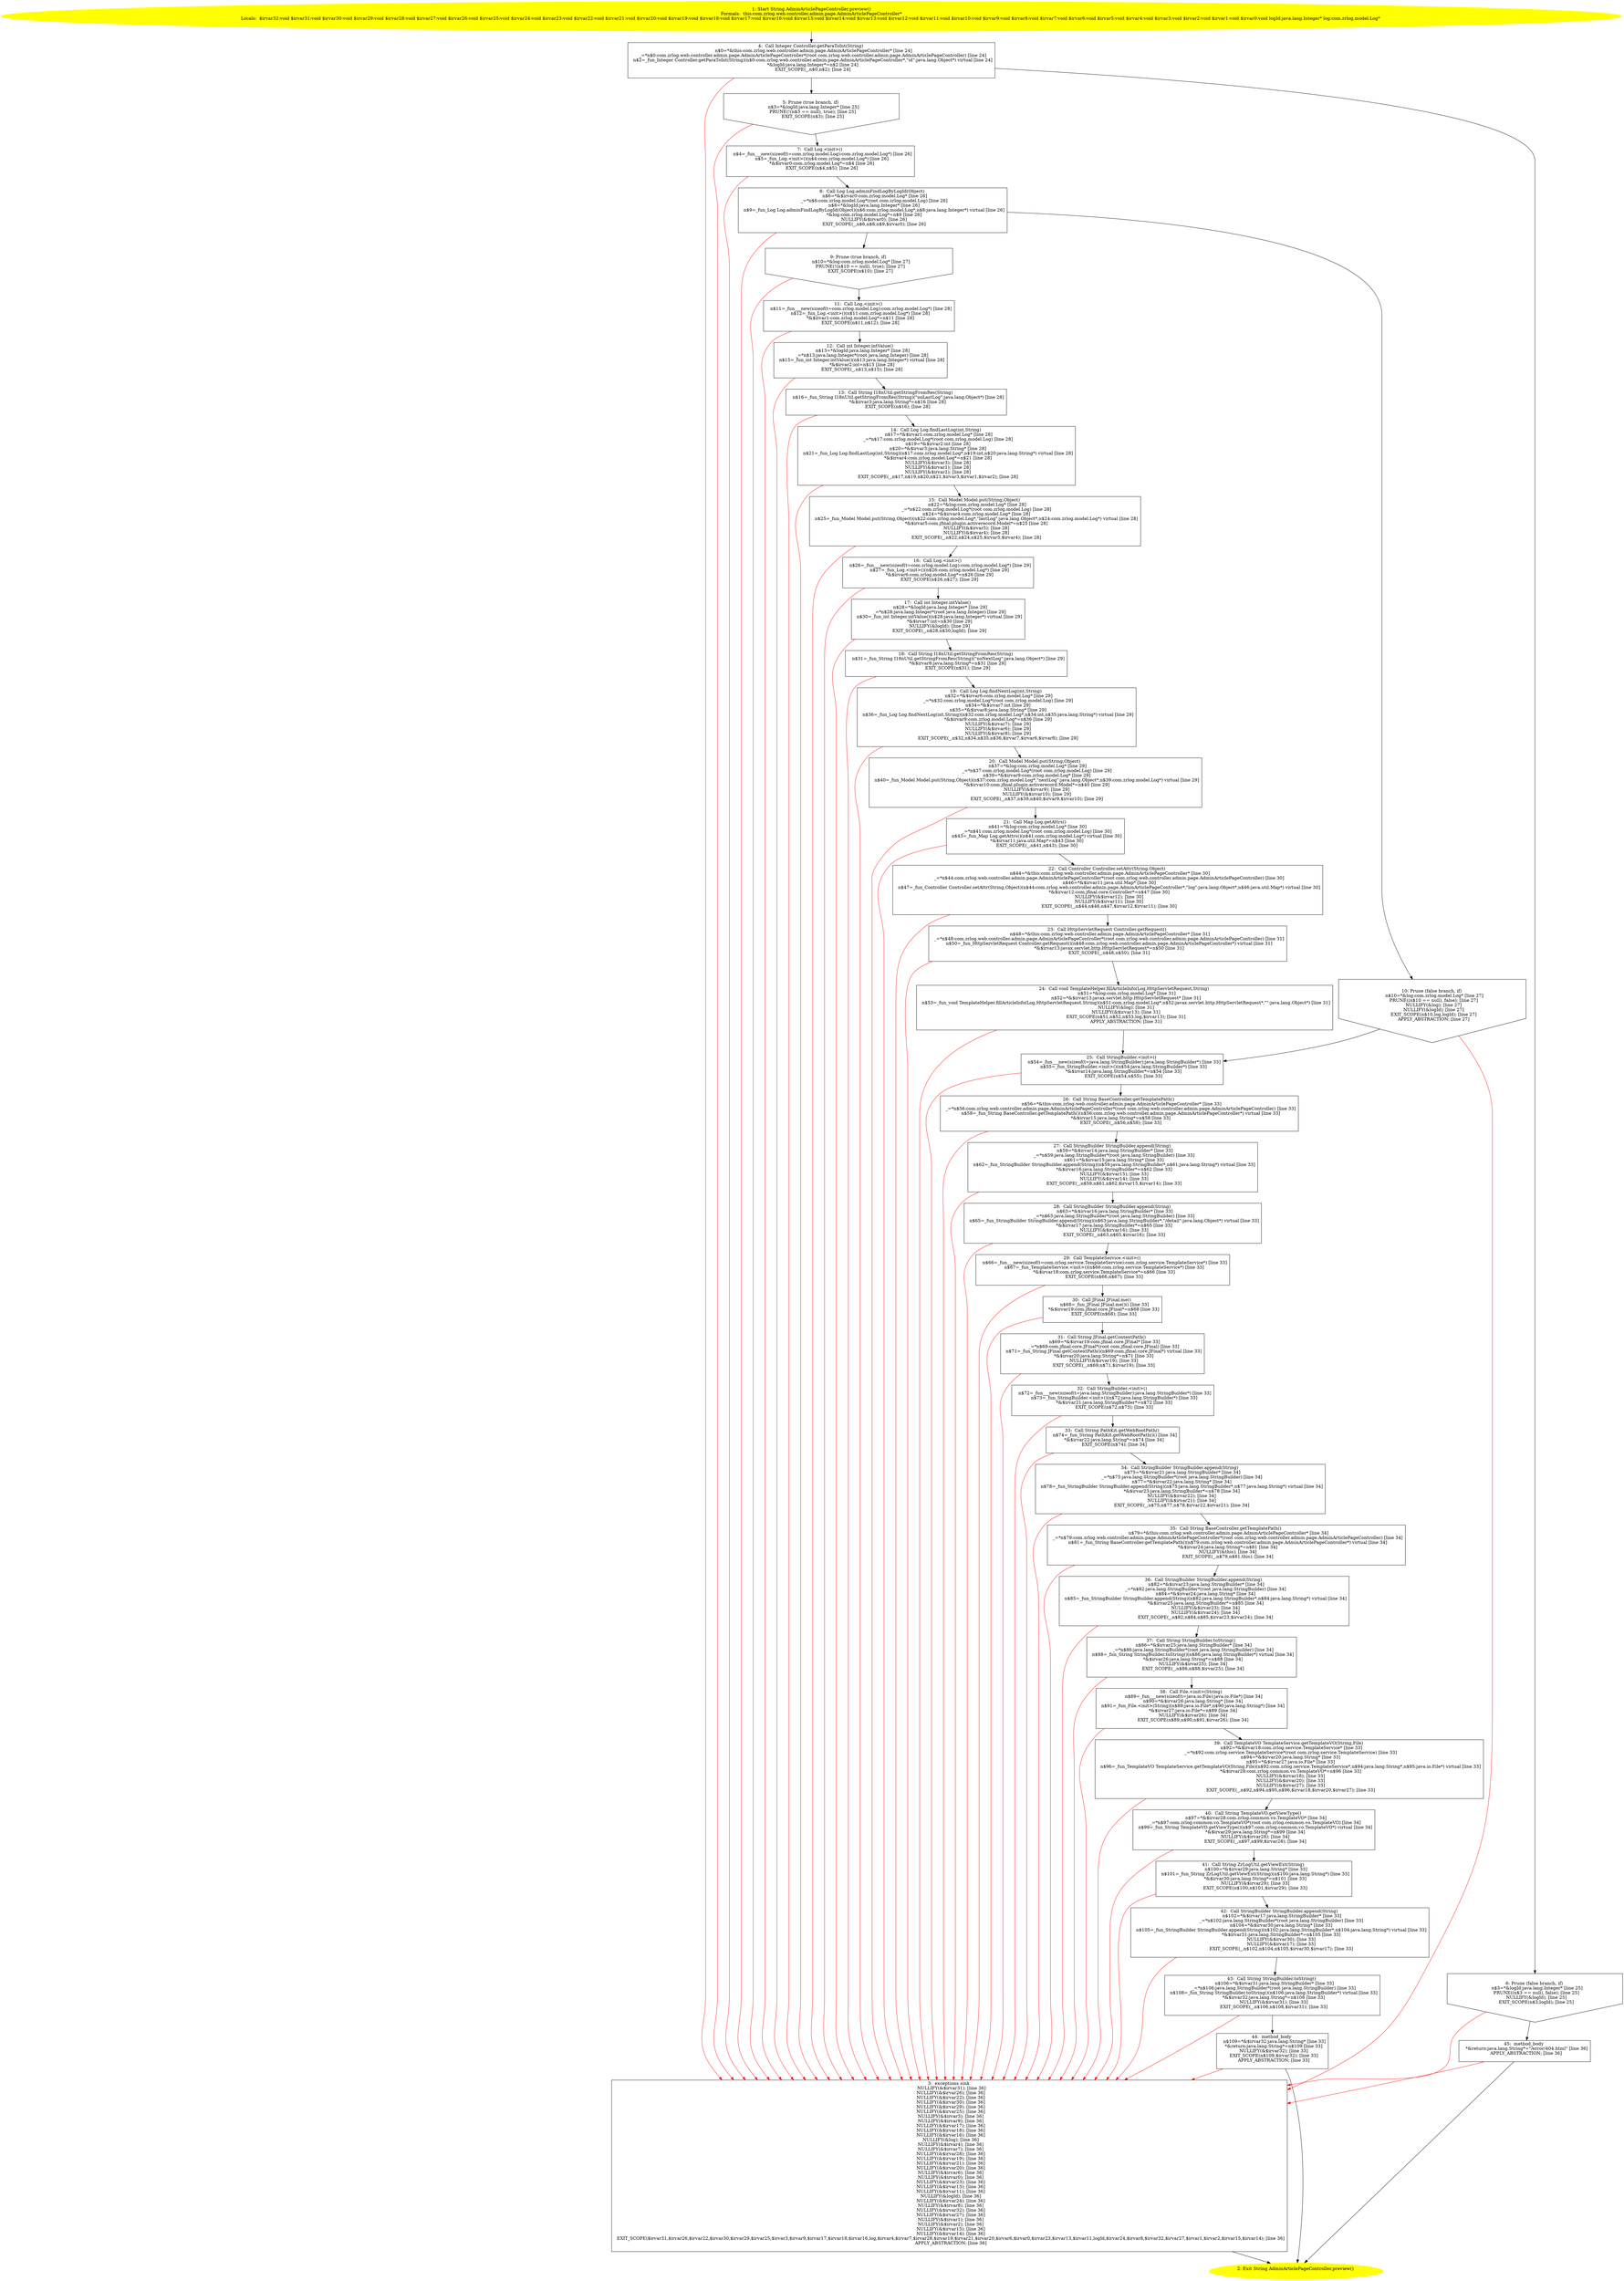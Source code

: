 /* @generated */
digraph cfg {
"com.zrlog.web.controller.admin.page.AdminArticlePageController.preview():java.lang.String.b150250179c38ac2c3963d4357193ec9_1" [label="1: Start String AdminArticlePageController.preview()\nFormals:  this:com.zrlog.web.controller.admin.page.AdminArticlePageController*\nLocals:  $irvar32:void $irvar31:void $irvar30:void $irvar29:void $irvar28:void $irvar27:void $irvar26:void $irvar25:void $irvar24:void $irvar23:void $irvar22:void $irvar21:void $irvar20:void $irvar19:void $irvar18:void $irvar17:void $irvar16:void $irvar15:void $irvar14:void $irvar13:void $irvar12:void $irvar11:void $irvar10:void $irvar9:void $irvar8:void $irvar7:void $irvar6:void $irvar5:void $irvar4:void $irvar3:void $irvar2:void $irvar1:void $irvar0:void logId:java.lang.Integer* log:com.zrlog.model.Log* \n  " color=yellow style=filled]
	

	 "com.zrlog.web.controller.admin.page.AdminArticlePageController.preview():java.lang.String.b150250179c38ac2c3963d4357193ec9_1" -> "com.zrlog.web.controller.admin.page.AdminArticlePageController.preview():java.lang.String.b150250179c38ac2c3963d4357193ec9_4" ;
"com.zrlog.web.controller.admin.page.AdminArticlePageController.preview():java.lang.String.b150250179c38ac2c3963d4357193ec9_2" [label="2: Exit String AdminArticlePageController.preview() \n  " color=yellow style=filled]
	

"com.zrlog.web.controller.admin.page.AdminArticlePageController.preview():java.lang.String.b150250179c38ac2c3963d4357193ec9_3" [label="3:  exceptions sink \n   NULLIFY(&$irvar31); [line 36]\n  NULLIFY(&$irvar26); [line 36]\n  NULLIFY(&$irvar22); [line 36]\n  NULLIFY(&$irvar30); [line 36]\n  NULLIFY(&$irvar29); [line 36]\n  NULLIFY(&$irvar25); [line 36]\n  NULLIFY(&$irvar3); [line 36]\n  NULLIFY(&$irvar9); [line 36]\n  NULLIFY(&$irvar17); [line 36]\n  NULLIFY(&$irvar18); [line 36]\n  NULLIFY(&$irvar16); [line 36]\n  NULLIFY(&log); [line 36]\n  NULLIFY(&$irvar4); [line 36]\n  NULLIFY(&$irvar7); [line 36]\n  NULLIFY(&$irvar28); [line 36]\n  NULLIFY(&$irvar19); [line 36]\n  NULLIFY(&$irvar21); [line 36]\n  NULLIFY(&$irvar20); [line 36]\n  NULLIFY(&$irvar6); [line 36]\n  NULLIFY(&$irvar0); [line 36]\n  NULLIFY(&$irvar23); [line 36]\n  NULLIFY(&$irvar13); [line 36]\n  NULLIFY(&$irvar11); [line 36]\n  NULLIFY(&logId); [line 36]\n  NULLIFY(&$irvar24); [line 36]\n  NULLIFY(&$irvar8); [line 36]\n  NULLIFY(&$irvar32); [line 36]\n  NULLIFY(&$irvar27); [line 36]\n  NULLIFY(&$irvar1); [line 36]\n  NULLIFY(&$irvar2); [line 36]\n  NULLIFY(&$irvar15); [line 36]\n  NULLIFY(&$irvar14); [line 36]\n  EXIT_SCOPE($irvar31,$irvar26,$irvar22,$irvar30,$irvar29,$irvar25,$irvar3,$irvar9,$irvar17,$irvar18,$irvar16,log,$irvar4,$irvar7,$irvar28,$irvar19,$irvar21,$irvar20,$irvar6,$irvar0,$irvar23,$irvar13,$irvar11,logId,$irvar24,$irvar8,$irvar32,$irvar27,$irvar1,$irvar2,$irvar15,$irvar14); [line 36]\n  APPLY_ABSTRACTION; [line 36]\n " shape="box"]
	

	 "com.zrlog.web.controller.admin.page.AdminArticlePageController.preview():java.lang.String.b150250179c38ac2c3963d4357193ec9_3" -> "com.zrlog.web.controller.admin.page.AdminArticlePageController.preview():java.lang.String.b150250179c38ac2c3963d4357193ec9_2" ;
"com.zrlog.web.controller.admin.page.AdminArticlePageController.preview():java.lang.String.b150250179c38ac2c3963d4357193ec9_4" [label="4:  Call Integer Controller.getParaToInt(String) \n   n$0=*&this:com.zrlog.web.controller.admin.page.AdminArticlePageController* [line 24]\n  _=*n$0:com.zrlog.web.controller.admin.page.AdminArticlePageController*(root com.zrlog.web.controller.admin.page.AdminArticlePageController) [line 24]\n  n$2=_fun_Integer Controller.getParaToInt(String)(n$0:com.zrlog.web.controller.admin.page.AdminArticlePageController*,\"id\":java.lang.Object*) virtual [line 24]\n  *&logId:java.lang.Integer*=n$2 [line 24]\n  EXIT_SCOPE(_,n$0,n$2); [line 24]\n " shape="box"]
	

	 "com.zrlog.web.controller.admin.page.AdminArticlePageController.preview():java.lang.String.b150250179c38ac2c3963d4357193ec9_4" -> "com.zrlog.web.controller.admin.page.AdminArticlePageController.preview():java.lang.String.b150250179c38ac2c3963d4357193ec9_5" ;
	 "com.zrlog.web.controller.admin.page.AdminArticlePageController.preview():java.lang.String.b150250179c38ac2c3963d4357193ec9_4" -> "com.zrlog.web.controller.admin.page.AdminArticlePageController.preview():java.lang.String.b150250179c38ac2c3963d4357193ec9_6" ;
	 "com.zrlog.web.controller.admin.page.AdminArticlePageController.preview():java.lang.String.b150250179c38ac2c3963d4357193ec9_4" -> "com.zrlog.web.controller.admin.page.AdminArticlePageController.preview():java.lang.String.b150250179c38ac2c3963d4357193ec9_3" [color="red" ];
"com.zrlog.web.controller.admin.page.AdminArticlePageController.preview():java.lang.String.b150250179c38ac2c3963d4357193ec9_5" [label="5: Prune (true branch, if) \n   n$3=*&logId:java.lang.Integer* [line 25]\n  PRUNE(!(n$3 == null), true); [line 25]\n  EXIT_SCOPE(n$3); [line 25]\n " shape="invhouse"]
	

	 "com.zrlog.web.controller.admin.page.AdminArticlePageController.preview():java.lang.String.b150250179c38ac2c3963d4357193ec9_5" -> "com.zrlog.web.controller.admin.page.AdminArticlePageController.preview():java.lang.String.b150250179c38ac2c3963d4357193ec9_7" ;
	 "com.zrlog.web.controller.admin.page.AdminArticlePageController.preview():java.lang.String.b150250179c38ac2c3963d4357193ec9_5" -> "com.zrlog.web.controller.admin.page.AdminArticlePageController.preview():java.lang.String.b150250179c38ac2c3963d4357193ec9_3" [color="red" ];
"com.zrlog.web.controller.admin.page.AdminArticlePageController.preview():java.lang.String.b150250179c38ac2c3963d4357193ec9_6" [label="6: Prune (false branch, if) \n   n$3=*&logId:java.lang.Integer* [line 25]\n  PRUNE((n$3 == null), false); [line 25]\n  NULLIFY(&logId); [line 25]\n  EXIT_SCOPE(n$3,logId); [line 25]\n " shape="invhouse"]
	

	 "com.zrlog.web.controller.admin.page.AdminArticlePageController.preview():java.lang.String.b150250179c38ac2c3963d4357193ec9_6" -> "com.zrlog.web.controller.admin.page.AdminArticlePageController.preview():java.lang.String.b150250179c38ac2c3963d4357193ec9_45" ;
	 "com.zrlog.web.controller.admin.page.AdminArticlePageController.preview():java.lang.String.b150250179c38ac2c3963d4357193ec9_6" -> "com.zrlog.web.controller.admin.page.AdminArticlePageController.preview():java.lang.String.b150250179c38ac2c3963d4357193ec9_3" [color="red" ];
"com.zrlog.web.controller.admin.page.AdminArticlePageController.preview():java.lang.String.b150250179c38ac2c3963d4357193ec9_7" [label="7:  Call Log.<init>() \n   n$4=_fun___new(sizeof(t=com.zrlog.model.Log):com.zrlog.model.Log*) [line 26]\n  n$5=_fun_Log.<init>()(n$4:com.zrlog.model.Log*) [line 26]\n  *&$irvar0:com.zrlog.model.Log*=n$4 [line 26]\n  EXIT_SCOPE(n$4,n$5); [line 26]\n " shape="box"]
	

	 "com.zrlog.web.controller.admin.page.AdminArticlePageController.preview():java.lang.String.b150250179c38ac2c3963d4357193ec9_7" -> "com.zrlog.web.controller.admin.page.AdminArticlePageController.preview():java.lang.String.b150250179c38ac2c3963d4357193ec9_8" ;
	 "com.zrlog.web.controller.admin.page.AdminArticlePageController.preview():java.lang.String.b150250179c38ac2c3963d4357193ec9_7" -> "com.zrlog.web.controller.admin.page.AdminArticlePageController.preview():java.lang.String.b150250179c38ac2c3963d4357193ec9_3" [color="red" ];
"com.zrlog.web.controller.admin.page.AdminArticlePageController.preview():java.lang.String.b150250179c38ac2c3963d4357193ec9_8" [label="8:  Call Log Log.adminFindLogByLogId(Object) \n   n$6=*&$irvar0:com.zrlog.model.Log* [line 26]\n  _=*n$6:com.zrlog.model.Log*(root com.zrlog.model.Log) [line 26]\n  n$8=*&logId:java.lang.Integer* [line 26]\n  n$9=_fun_Log Log.adminFindLogByLogId(Object)(n$6:com.zrlog.model.Log*,n$8:java.lang.Integer*) virtual [line 26]\n  *&log:com.zrlog.model.Log*=n$9 [line 26]\n  NULLIFY(&$irvar0); [line 26]\n  EXIT_SCOPE(_,n$6,n$8,n$9,$irvar0); [line 26]\n " shape="box"]
	

	 "com.zrlog.web.controller.admin.page.AdminArticlePageController.preview():java.lang.String.b150250179c38ac2c3963d4357193ec9_8" -> "com.zrlog.web.controller.admin.page.AdminArticlePageController.preview():java.lang.String.b150250179c38ac2c3963d4357193ec9_9" ;
	 "com.zrlog.web.controller.admin.page.AdminArticlePageController.preview():java.lang.String.b150250179c38ac2c3963d4357193ec9_8" -> "com.zrlog.web.controller.admin.page.AdminArticlePageController.preview():java.lang.String.b150250179c38ac2c3963d4357193ec9_10" ;
	 "com.zrlog.web.controller.admin.page.AdminArticlePageController.preview():java.lang.String.b150250179c38ac2c3963d4357193ec9_8" -> "com.zrlog.web.controller.admin.page.AdminArticlePageController.preview():java.lang.String.b150250179c38ac2c3963d4357193ec9_3" [color="red" ];
"com.zrlog.web.controller.admin.page.AdminArticlePageController.preview():java.lang.String.b150250179c38ac2c3963d4357193ec9_9" [label="9: Prune (true branch, if) \n   n$10=*&log:com.zrlog.model.Log* [line 27]\n  PRUNE(!(n$10 == null), true); [line 27]\n  EXIT_SCOPE(n$10); [line 27]\n " shape="invhouse"]
	

	 "com.zrlog.web.controller.admin.page.AdminArticlePageController.preview():java.lang.String.b150250179c38ac2c3963d4357193ec9_9" -> "com.zrlog.web.controller.admin.page.AdminArticlePageController.preview():java.lang.String.b150250179c38ac2c3963d4357193ec9_11" ;
	 "com.zrlog.web.controller.admin.page.AdminArticlePageController.preview():java.lang.String.b150250179c38ac2c3963d4357193ec9_9" -> "com.zrlog.web.controller.admin.page.AdminArticlePageController.preview():java.lang.String.b150250179c38ac2c3963d4357193ec9_3" [color="red" ];
"com.zrlog.web.controller.admin.page.AdminArticlePageController.preview():java.lang.String.b150250179c38ac2c3963d4357193ec9_10" [label="10: Prune (false branch, if) \n   n$10=*&log:com.zrlog.model.Log* [line 27]\n  PRUNE((n$10 == null), false); [line 27]\n  NULLIFY(&log); [line 27]\n  NULLIFY(&logId); [line 27]\n  EXIT_SCOPE(n$10,log,logId); [line 27]\n  APPLY_ABSTRACTION; [line 27]\n " shape="invhouse"]
	

	 "com.zrlog.web.controller.admin.page.AdminArticlePageController.preview():java.lang.String.b150250179c38ac2c3963d4357193ec9_10" -> "com.zrlog.web.controller.admin.page.AdminArticlePageController.preview():java.lang.String.b150250179c38ac2c3963d4357193ec9_25" ;
	 "com.zrlog.web.controller.admin.page.AdminArticlePageController.preview():java.lang.String.b150250179c38ac2c3963d4357193ec9_10" -> "com.zrlog.web.controller.admin.page.AdminArticlePageController.preview():java.lang.String.b150250179c38ac2c3963d4357193ec9_3" [color="red" ];
"com.zrlog.web.controller.admin.page.AdminArticlePageController.preview():java.lang.String.b150250179c38ac2c3963d4357193ec9_11" [label="11:  Call Log.<init>() \n   n$11=_fun___new(sizeof(t=com.zrlog.model.Log):com.zrlog.model.Log*) [line 28]\n  n$12=_fun_Log.<init>()(n$11:com.zrlog.model.Log*) [line 28]\n  *&$irvar1:com.zrlog.model.Log*=n$11 [line 28]\n  EXIT_SCOPE(n$11,n$12); [line 28]\n " shape="box"]
	

	 "com.zrlog.web.controller.admin.page.AdminArticlePageController.preview():java.lang.String.b150250179c38ac2c3963d4357193ec9_11" -> "com.zrlog.web.controller.admin.page.AdminArticlePageController.preview():java.lang.String.b150250179c38ac2c3963d4357193ec9_12" ;
	 "com.zrlog.web.controller.admin.page.AdminArticlePageController.preview():java.lang.String.b150250179c38ac2c3963d4357193ec9_11" -> "com.zrlog.web.controller.admin.page.AdminArticlePageController.preview():java.lang.String.b150250179c38ac2c3963d4357193ec9_3" [color="red" ];
"com.zrlog.web.controller.admin.page.AdminArticlePageController.preview():java.lang.String.b150250179c38ac2c3963d4357193ec9_12" [label="12:  Call int Integer.intValue() \n   n$13=*&logId:java.lang.Integer* [line 28]\n  _=*n$13:java.lang.Integer*(root java.lang.Integer) [line 28]\n  n$15=_fun_int Integer.intValue()(n$13:java.lang.Integer*) virtual [line 28]\n  *&$irvar2:int=n$15 [line 28]\n  EXIT_SCOPE(_,n$13,n$15); [line 28]\n " shape="box"]
	

	 "com.zrlog.web.controller.admin.page.AdminArticlePageController.preview():java.lang.String.b150250179c38ac2c3963d4357193ec9_12" -> "com.zrlog.web.controller.admin.page.AdminArticlePageController.preview():java.lang.String.b150250179c38ac2c3963d4357193ec9_13" ;
	 "com.zrlog.web.controller.admin.page.AdminArticlePageController.preview():java.lang.String.b150250179c38ac2c3963d4357193ec9_12" -> "com.zrlog.web.controller.admin.page.AdminArticlePageController.preview():java.lang.String.b150250179c38ac2c3963d4357193ec9_3" [color="red" ];
"com.zrlog.web.controller.admin.page.AdminArticlePageController.preview():java.lang.String.b150250179c38ac2c3963d4357193ec9_13" [label="13:  Call String I18nUtil.getStringFromRes(String) \n   n$16=_fun_String I18nUtil.getStringFromRes(String)(\"noLastLog\":java.lang.Object*) [line 28]\n  *&$irvar3:java.lang.String*=n$16 [line 28]\n  EXIT_SCOPE(n$16); [line 28]\n " shape="box"]
	

	 "com.zrlog.web.controller.admin.page.AdminArticlePageController.preview():java.lang.String.b150250179c38ac2c3963d4357193ec9_13" -> "com.zrlog.web.controller.admin.page.AdminArticlePageController.preview():java.lang.String.b150250179c38ac2c3963d4357193ec9_14" ;
	 "com.zrlog.web.controller.admin.page.AdminArticlePageController.preview():java.lang.String.b150250179c38ac2c3963d4357193ec9_13" -> "com.zrlog.web.controller.admin.page.AdminArticlePageController.preview():java.lang.String.b150250179c38ac2c3963d4357193ec9_3" [color="red" ];
"com.zrlog.web.controller.admin.page.AdminArticlePageController.preview():java.lang.String.b150250179c38ac2c3963d4357193ec9_14" [label="14:  Call Log Log.findLastLog(int,String) \n   n$17=*&$irvar1:com.zrlog.model.Log* [line 28]\n  _=*n$17:com.zrlog.model.Log*(root com.zrlog.model.Log) [line 28]\n  n$19=*&$irvar2:int [line 28]\n  n$20=*&$irvar3:java.lang.String* [line 28]\n  n$21=_fun_Log Log.findLastLog(int,String)(n$17:com.zrlog.model.Log*,n$19:int,n$20:java.lang.String*) virtual [line 28]\n  *&$irvar4:com.zrlog.model.Log*=n$21 [line 28]\n  NULLIFY(&$irvar3); [line 28]\n  NULLIFY(&$irvar1); [line 28]\n  NULLIFY(&$irvar2); [line 28]\n  EXIT_SCOPE(_,n$17,n$19,n$20,n$21,$irvar3,$irvar1,$irvar2); [line 28]\n " shape="box"]
	

	 "com.zrlog.web.controller.admin.page.AdminArticlePageController.preview():java.lang.String.b150250179c38ac2c3963d4357193ec9_14" -> "com.zrlog.web.controller.admin.page.AdminArticlePageController.preview():java.lang.String.b150250179c38ac2c3963d4357193ec9_15" ;
	 "com.zrlog.web.controller.admin.page.AdminArticlePageController.preview():java.lang.String.b150250179c38ac2c3963d4357193ec9_14" -> "com.zrlog.web.controller.admin.page.AdminArticlePageController.preview():java.lang.String.b150250179c38ac2c3963d4357193ec9_3" [color="red" ];
"com.zrlog.web.controller.admin.page.AdminArticlePageController.preview():java.lang.String.b150250179c38ac2c3963d4357193ec9_15" [label="15:  Call Model Model.put(String,Object) \n   n$22=*&log:com.zrlog.model.Log* [line 28]\n  _=*n$22:com.zrlog.model.Log*(root com.zrlog.model.Log) [line 28]\n  n$24=*&$irvar4:com.zrlog.model.Log* [line 28]\n  n$25=_fun_Model Model.put(String,Object)(n$22:com.zrlog.model.Log*,\"lastLog\":java.lang.Object*,n$24:com.zrlog.model.Log*) virtual [line 28]\n  *&$irvar5:com.jfinal.plugin.activerecord.Model*=n$25 [line 28]\n  NULLIFY(&$irvar5); [line 28]\n  NULLIFY(&$irvar4); [line 28]\n  EXIT_SCOPE(_,n$22,n$24,n$25,$irvar5,$irvar4); [line 28]\n " shape="box"]
	

	 "com.zrlog.web.controller.admin.page.AdminArticlePageController.preview():java.lang.String.b150250179c38ac2c3963d4357193ec9_15" -> "com.zrlog.web.controller.admin.page.AdminArticlePageController.preview():java.lang.String.b150250179c38ac2c3963d4357193ec9_16" ;
	 "com.zrlog.web.controller.admin.page.AdminArticlePageController.preview():java.lang.String.b150250179c38ac2c3963d4357193ec9_15" -> "com.zrlog.web.controller.admin.page.AdminArticlePageController.preview():java.lang.String.b150250179c38ac2c3963d4357193ec9_3" [color="red" ];
"com.zrlog.web.controller.admin.page.AdminArticlePageController.preview():java.lang.String.b150250179c38ac2c3963d4357193ec9_16" [label="16:  Call Log.<init>() \n   n$26=_fun___new(sizeof(t=com.zrlog.model.Log):com.zrlog.model.Log*) [line 29]\n  n$27=_fun_Log.<init>()(n$26:com.zrlog.model.Log*) [line 29]\n  *&$irvar6:com.zrlog.model.Log*=n$26 [line 29]\n  EXIT_SCOPE(n$26,n$27); [line 29]\n " shape="box"]
	

	 "com.zrlog.web.controller.admin.page.AdminArticlePageController.preview():java.lang.String.b150250179c38ac2c3963d4357193ec9_16" -> "com.zrlog.web.controller.admin.page.AdminArticlePageController.preview():java.lang.String.b150250179c38ac2c3963d4357193ec9_17" ;
	 "com.zrlog.web.controller.admin.page.AdminArticlePageController.preview():java.lang.String.b150250179c38ac2c3963d4357193ec9_16" -> "com.zrlog.web.controller.admin.page.AdminArticlePageController.preview():java.lang.String.b150250179c38ac2c3963d4357193ec9_3" [color="red" ];
"com.zrlog.web.controller.admin.page.AdminArticlePageController.preview():java.lang.String.b150250179c38ac2c3963d4357193ec9_17" [label="17:  Call int Integer.intValue() \n   n$28=*&logId:java.lang.Integer* [line 29]\n  _=*n$28:java.lang.Integer*(root java.lang.Integer) [line 29]\n  n$30=_fun_int Integer.intValue()(n$28:java.lang.Integer*) virtual [line 29]\n  *&$irvar7:int=n$30 [line 29]\n  NULLIFY(&logId); [line 29]\n  EXIT_SCOPE(_,n$28,n$30,logId); [line 29]\n " shape="box"]
	

	 "com.zrlog.web.controller.admin.page.AdminArticlePageController.preview():java.lang.String.b150250179c38ac2c3963d4357193ec9_17" -> "com.zrlog.web.controller.admin.page.AdminArticlePageController.preview():java.lang.String.b150250179c38ac2c3963d4357193ec9_18" ;
	 "com.zrlog.web.controller.admin.page.AdminArticlePageController.preview():java.lang.String.b150250179c38ac2c3963d4357193ec9_17" -> "com.zrlog.web.controller.admin.page.AdminArticlePageController.preview():java.lang.String.b150250179c38ac2c3963d4357193ec9_3" [color="red" ];
"com.zrlog.web.controller.admin.page.AdminArticlePageController.preview():java.lang.String.b150250179c38ac2c3963d4357193ec9_18" [label="18:  Call String I18nUtil.getStringFromRes(String) \n   n$31=_fun_String I18nUtil.getStringFromRes(String)(\"noNextLog\":java.lang.Object*) [line 29]\n  *&$irvar8:java.lang.String*=n$31 [line 29]\n  EXIT_SCOPE(n$31); [line 29]\n " shape="box"]
	

	 "com.zrlog.web.controller.admin.page.AdminArticlePageController.preview():java.lang.String.b150250179c38ac2c3963d4357193ec9_18" -> "com.zrlog.web.controller.admin.page.AdminArticlePageController.preview():java.lang.String.b150250179c38ac2c3963d4357193ec9_19" ;
	 "com.zrlog.web.controller.admin.page.AdminArticlePageController.preview():java.lang.String.b150250179c38ac2c3963d4357193ec9_18" -> "com.zrlog.web.controller.admin.page.AdminArticlePageController.preview():java.lang.String.b150250179c38ac2c3963d4357193ec9_3" [color="red" ];
"com.zrlog.web.controller.admin.page.AdminArticlePageController.preview():java.lang.String.b150250179c38ac2c3963d4357193ec9_19" [label="19:  Call Log Log.findNextLog(int,String) \n   n$32=*&$irvar6:com.zrlog.model.Log* [line 29]\n  _=*n$32:com.zrlog.model.Log*(root com.zrlog.model.Log) [line 29]\n  n$34=*&$irvar7:int [line 29]\n  n$35=*&$irvar8:java.lang.String* [line 29]\n  n$36=_fun_Log Log.findNextLog(int,String)(n$32:com.zrlog.model.Log*,n$34:int,n$35:java.lang.String*) virtual [line 29]\n  *&$irvar9:com.zrlog.model.Log*=n$36 [line 29]\n  NULLIFY(&$irvar7); [line 29]\n  NULLIFY(&$irvar6); [line 29]\n  NULLIFY(&$irvar8); [line 29]\n  EXIT_SCOPE(_,n$32,n$34,n$35,n$36,$irvar7,$irvar6,$irvar8); [line 29]\n " shape="box"]
	

	 "com.zrlog.web.controller.admin.page.AdminArticlePageController.preview():java.lang.String.b150250179c38ac2c3963d4357193ec9_19" -> "com.zrlog.web.controller.admin.page.AdminArticlePageController.preview():java.lang.String.b150250179c38ac2c3963d4357193ec9_20" ;
	 "com.zrlog.web.controller.admin.page.AdminArticlePageController.preview():java.lang.String.b150250179c38ac2c3963d4357193ec9_19" -> "com.zrlog.web.controller.admin.page.AdminArticlePageController.preview():java.lang.String.b150250179c38ac2c3963d4357193ec9_3" [color="red" ];
"com.zrlog.web.controller.admin.page.AdminArticlePageController.preview():java.lang.String.b150250179c38ac2c3963d4357193ec9_20" [label="20:  Call Model Model.put(String,Object) \n   n$37=*&log:com.zrlog.model.Log* [line 29]\n  _=*n$37:com.zrlog.model.Log*(root com.zrlog.model.Log) [line 29]\n  n$39=*&$irvar9:com.zrlog.model.Log* [line 29]\n  n$40=_fun_Model Model.put(String,Object)(n$37:com.zrlog.model.Log*,\"nextLog\":java.lang.Object*,n$39:com.zrlog.model.Log*) virtual [line 29]\n  *&$irvar10:com.jfinal.plugin.activerecord.Model*=n$40 [line 29]\n  NULLIFY(&$irvar9); [line 29]\n  NULLIFY(&$irvar10); [line 29]\n  EXIT_SCOPE(_,n$37,n$39,n$40,$irvar9,$irvar10); [line 29]\n " shape="box"]
	

	 "com.zrlog.web.controller.admin.page.AdminArticlePageController.preview():java.lang.String.b150250179c38ac2c3963d4357193ec9_20" -> "com.zrlog.web.controller.admin.page.AdminArticlePageController.preview():java.lang.String.b150250179c38ac2c3963d4357193ec9_21" ;
	 "com.zrlog.web.controller.admin.page.AdminArticlePageController.preview():java.lang.String.b150250179c38ac2c3963d4357193ec9_20" -> "com.zrlog.web.controller.admin.page.AdminArticlePageController.preview():java.lang.String.b150250179c38ac2c3963d4357193ec9_3" [color="red" ];
"com.zrlog.web.controller.admin.page.AdminArticlePageController.preview():java.lang.String.b150250179c38ac2c3963d4357193ec9_21" [label="21:  Call Map Log.getAttrs() \n   n$41=*&log:com.zrlog.model.Log* [line 30]\n  _=*n$41:com.zrlog.model.Log*(root com.zrlog.model.Log) [line 30]\n  n$43=_fun_Map Log.getAttrs()(n$41:com.zrlog.model.Log*) virtual [line 30]\n  *&$irvar11:java.util.Map*=n$43 [line 30]\n  EXIT_SCOPE(_,n$41,n$43); [line 30]\n " shape="box"]
	

	 "com.zrlog.web.controller.admin.page.AdminArticlePageController.preview():java.lang.String.b150250179c38ac2c3963d4357193ec9_21" -> "com.zrlog.web.controller.admin.page.AdminArticlePageController.preview():java.lang.String.b150250179c38ac2c3963d4357193ec9_22" ;
	 "com.zrlog.web.controller.admin.page.AdminArticlePageController.preview():java.lang.String.b150250179c38ac2c3963d4357193ec9_21" -> "com.zrlog.web.controller.admin.page.AdminArticlePageController.preview():java.lang.String.b150250179c38ac2c3963d4357193ec9_3" [color="red" ];
"com.zrlog.web.controller.admin.page.AdminArticlePageController.preview():java.lang.String.b150250179c38ac2c3963d4357193ec9_22" [label="22:  Call Controller Controller.setAttr(String,Object) \n   n$44=*&this:com.zrlog.web.controller.admin.page.AdminArticlePageController* [line 30]\n  _=*n$44:com.zrlog.web.controller.admin.page.AdminArticlePageController*(root com.zrlog.web.controller.admin.page.AdminArticlePageController) [line 30]\n  n$46=*&$irvar11:java.util.Map* [line 30]\n  n$47=_fun_Controller Controller.setAttr(String,Object)(n$44:com.zrlog.web.controller.admin.page.AdminArticlePageController*,\"log\":java.lang.Object*,n$46:java.util.Map*) virtual [line 30]\n  *&$irvar12:com.jfinal.core.Controller*=n$47 [line 30]\n  NULLIFY(&$irvar12); [line 30]\n  NULLIFY(&$irvar11); [line 30]\n  EXIT_SCOPE(_,n$44,n$46,n$47,$irvar12,$irvar11); [line 30]\n " shape="box"]
	

	 "com.zrlog.web.controller.admin.page.AdminArticlePageController.preview():java.lang.String.b150250179c38ac2c3963d4357193ec9_22" -> "com.zrlog.web.controller.admin.page.AdminArticlePageController.preview():java.lang.String.b150250179c38ac2c3963d4357193ec9_23" ;
	 "com.zrlog.web.controller.admin.page.AdminArticlePageController.preview():java.lang.String.b150250179c38ac2c3963d4357193ec9_22" -> "com.zrlog.web.controller.admin.page.AdminArticlePageController.preview():java.lang.String.b150250179c38ac2c3963d4357193ec9_3" [color="red" ];
"com.zrlog.web.controller.admin.page.AdminArticlePageController.preview():java.lang.String.b150250179c38ac2c3963d4357193ec9_23" [label="23:  Call HttpServletRequest Controller.getRequest() \n   n$48=*&this:com.zrlog.web.controller.admin.page.AdminArticlePageController* [line 31]\n  _=*n$48:com.zrlog.web.controller.admin.page.AdminArticlePageController*(root com.zrlog.web.controller.admin.page.AdminArticlePageController) [line 31]\n  n$50=_fun_HttpServletRequest Controller.getRequest()(n$48:com.zrlog.web.controller.admin.page.AdminArticlePageController*) virtual [line 31]\n  *&$irvar13:javax.servlet.http.HttpServletRequest*=n$50 [line 31]\n  EXIT_SCOPE(_,n$48,n$50); [line 31]\n " shape="box"]
	

	 "com.zrlog.web.controller.admin.page.AdminArticlePageController.preview():java.lang.String.b150250179c38ac2c3963d4357193ec9_23" -> "com.zrlog.web.controller.admin.page.AdminArticlePageController.preview():java.lang.String.b150250179c38ac2c3963d4357193ec9_24" ;
	 "com.zrlog.web.controller.admin.page.AdminArticlePageController.preview():java.lang.String.b150250179c38ac2c3963d4357193ec9_23" -> "com.zrlog.web.controller.admin.page.AdminArticlePageController.preview():java.lang.String.b150250179c38ac2c3963d4357193ec9_3" [color="red" ];
"com.zrlog.web.controller.admin.page.AdminArticlePageController.preview():java.lang.String.b150250179c38ac2c3963d4357193ec9_24" [label="24:  Call void TemplateHelper.fillArticleInfo(Log,HttpServletRequest,String) \n   n$51=*&log:com.zrlog.model.Log* [line 31]\n  n$52=*&$irvar13:javax.servlet.http.HttpServletRequest* [line 31]\n  n$53=_fun_void TemplateHelper.fillArticleInfo(Log,HttpServletRequest,String)(n$51:com.zrlog.model.Log*,n$52:javax.servlet.http.HttpServletRequest*,\"\":java.lang.Object*) [line 31]\n  NULLIFY(&log); [line 31]\n  NULLIFY(&$irvar13); [line 31]\n  EXIT_SCOPE(n$51,n$52,n$53,log,$irvar13); [line 31]\n  APPLY_ABSTRACTION; [line 31]\n " shape="box"]
	

	 "com.zrlog.web.controller.admin.page.AdminArticlePageController.preview():java.lang.String.b150250179c38ac2c3963d4357193ec9_24" -> "com.zrlog.web.controller.admin.page.AdminArticlePageController.preview():java.lang.String.b150250179c38ac2c3963d4357193ec9_25" ;
	 "com.zrlog.web.controller.admin.page.AdminArticlePageController.preview():java.lang.String.b150250179c38ac2c3963d4357193ec9_24" -> "com.zrlog.web.controller.admin.page.AdminArticlePageController.preview():java.lang.String.b150250179c38ac2c3963d4357193ec9_3" [color="red" ];
"com.zrlog.web.controller.admin.page.AdminArticlePageController.preview():java.lang.String.b150250179c38ac2c3963d4357193ec9_25" [label="25:  Call StringBuilder.<init>() \n   n$54=_fun___new(sizeof(t=java.lang.StringBuilder):java.lang.StringBuilder*) [line 33]\n  n$55=_fun_StringBuilder.<init>()(n$54:java.lang.StringBuilder*) [line 33]\n  *&$irvar14:java.lang.StringBuilder*=n$54 [line 33]\n  EXIT_SCOPE(n$54,n$55); [line 33]\n " shape="box"]
	

	 "com.zrlog.web.controller.admin.page.AdminArticlePageController.preview():java.lang.String.b150250179c38ac2c3963d4357193ec9_25" -> "com.zrlog.web.controller.admin.page.AdminArticlePageController.preview():java.lang.String.b150250179c38ac2c3963d4357193ec9_26" ;
	 "com.zrlog.web.controller.admin.page.AdminArticlePageController.preview():java.lang.String.b150250179c38ac2c3963d4357193ec9_25" -> "com.zrlog.web.controller.admin.page.AdminArticlePageController.preview():java.lang.String.b150250179c38ac2c3963d4357193ec9_3" [color="red" ];
"com.zrlog.web.controller.admin.page.AdminArticlePageController.preview():java.lang.String.b150250179c38ac2c3963d4357193ec9_26" [label="26:  Call String BaseController.getTemplatePath() \n   n$56=*&this:com.zrlog.web.controller.admin.page.AdminArticlePageController* [line 33]\n  _=*n$56:com.zrlog.web.controller.admin.page.AdminArticlePageController*(root com.zrlog.web.controller.admin.page.AdminArticlePageController) [line 33]\n  n$58=_fun_String BaseController.getTemplatePath()(n$56:com.zrlog.web.controller.admin.page.AdminArticlePageController*) virtual [line 33]\n  *&$irvar15:java.lang.String*=n$58 [line 33]\n  EXIT_SCOPE(_,n$56,n$58); [line 33]\n " shape="box"]
	

	 "com.zrlog.web.controller.admin.page.AdminArticlePageController.preview():java.lang.String.b150250179c38ac2c3963d4357193ec9_26" -> "com.zrlog.web.controller.admin.page.AdminArticlePageController.preview():java.lang.String.b150250179c38ac2c3963d4357193ec9_27" ;
	 "com.zrlog.web.controller.admin.page.AdminArticlePageController.preview():java.lang.String.b150250179c38ac2c3963d4357193ec9_26" -> "com.zrlog.web.controller.admin.page.AdminArticlePageController.preview():java.lang.String.b150250179c38ac2c3963d4357193ec9_3" [color="red" ];
"com.zrlog.web.controller.admin.page.AdminArticlePageController.preview():java.lang.String.b150250179c38ac2c3963d4357193ec9_27" [label="27:  Call StringBuilder StringBuilder.append(String) \n   n$59=*&$irvar14:java.lang.StringBuilder* [line 33]\n  _=*n$59:java.lang.StringBuilder*(root java.lang.StringBuilder) [line 33]\n  n$61=*&$irvar15:java.lang.String* [line 33]\n  n$62=_fun_StringBuilder StringBuilder.append(String)(n$59:java.lang.StringBuilder*,n$61:java.lang.String*) virtual [line 33]\n  *&$irvar16:java.lang.StringBuilder*=n$62 [line 33]\n  NULLIFY(&$irvar15); [line 33]\n  NULLIFY(&$irvar14); [line 33]\n  EXIT_SCOPE(_,n$59,n$61,n$62,$irvar15,$irvar14); [line 33]\n " shape="box"]
	

	 "com.zrlog.web.controller.admin.page.AdminArticlePageController.preview():java.lang.String.b150250179c38ac2c3963d4357193ec9_27" -> "com.zrlog.web.controller.admin.page.AdminArticlePageController.preview():java.lang.String.b150250179c38ac2c3963d4357193ec9_28" ;
	 "com.zrlog.web.controller.admin.page.AdminArticlePageController.preview():java.lang.String.b150250179c38ac2c3963d4357193ec9_27" -> "com.zrlog.web.controller.admin.page.AdminArticlePageController.preview():java.lang.String.b150250179c38ac2c3963d4357193ec9_3" [color="red" ];
"com.zrlog.web.controller.admin.page.AdminArticlePageController.preview():java.lang.String.b150250179c38ac2c3963d4357193ec9_28" [label="28:  Call StringBuilder StringBuilder.append(String) \n   n$63=*&$irvar16:java.lang.StringBuilder* [line 33]\n  _=*n$63:java.lang.StringBuilder*(root java.lang.StringBuilder) [line 33]\n  n$65=_fun_StringBuilder StringBuilder.append(String)(n$63:java.lang.StringBuilder*,\"/detail\":java.lang.Object*) virtual [line 33]\n  *&$irvar17:java.lang.StringBuilder*=n$65 [line 33]\n  NULLIFY(&$irvar16); [line 33]\n  EXIT_SCOPE(_,n$63,n$65,$irvar16); [line 33]\n " shape="box"]
	

	 "com.zrlog.web.controller.admin.page.AdminArticlePageController.preview():java.lang.String.b150250179c38ac2c3963d4357193ec9_28" -> "com.zrlog.web.controller.admin.page.AdminArticlePageController.preview():java.lang.String.b150250179c38ac2c3963d4357193ec9_29" ;
	 "com.zrlog.web.controller.admin.page.AdminArticlePageController.preview():java.lang.String.b150250179c38ac2c3963d4357193ec9_28" -> "com.zrlog.web.controller.admin.page.AdminArticlePageController.preview():java.lang.String.b150250179c38ac2c3963d4357193ec9_3" [color="red" ];
"com.zrlog.web.controller.admin.page.AdminArticlePageController.preview():java.lang.String.b150250179c38ac2c3963d4357193ec9_29" [label="29:  Call TemplateService.<init>() \n   n$66=_fun___new(sizeof(t=com.zrlog.service.TemplateService):com.zrlog.service.TemplateService*) [line 33]\n  n$67=_fun_TemplateService.<init>()(n$66:com.zrlog.service.TemplateService*) [line 33]\n  *&$irvar18:com.zrlog.service.TemplateService*=n$66 [line 33]\n  EXIT_SCOPE(n$66,n$67); [line 33]\n " shape="box"]
	

	 "com.zrlog.web.controller.admin.page.AdminArticlePageController.preview():java.lang.String.b150250179c38ac2c3963d4357193ec9_29" -> "com.zrlog.web.controller.admin.page.AdminArticlePageController.preview():java.lang.String.b150250179c38ac2c3963d4357193ec9_30" ;
	 "com.zrlog.web.controller.admin.page.AdminArticlePageController.preview():java.lang.String.b150250179c38ac2c3963d4357193ec9_29" -> "com.zrlog.web.controller.admin.page.AdminArticlePageController.preview():java.lang.String.b150250179c38ac2c3963d4357193ec9_3" [color="red" ];
"com.zrlog.web.controller.admin.page.AdminArticlePageController.preview():java.lang.String.b150250179c38ac2c3963d4357193ec9_30" [label="30:  Call JFinal JFinal.me() \n   n$68=_fun_JFinal JFinal.me()() [line 33]\n  *&$irvar19:com.jfinal.core.JFinal*=n$68 [line 33]\n  EXIT_SCOPE(n$68); [line 33]\n " shape="box"]
	

	 "com.zrlog.web.controller.admin.page.AdminArticlePageController.preview():java.lang.String.b150250179c38ac2c3963d4357193ec9_30" -> "com.zrlog.web.controller.admin.page.AdminArticlePageController.preview():java.lang.String.b150250179c38ac2c3963d4357193ec9_31" ;
	 "com.zrlog.web.controller.admin.page.AdminArticlePageController.preview():java.lang.String.b150250179c38ac2c3963d4357193ec9_30" -> "com.zrlog.web.controller.admin.page.AdminArticlePageController.preview():java.lang.String.b150250179c38ac2c3963d4357193ec9_3" [color="red" ];
"com.zrlog.web.controller.admin.page.AdminArticlePageController.preview():java.lang.String.b150250179c38ac2c3963d4357193ec9_31" [label="31:  Call String JFinal.getContextPath() \n   n$69=*&$irvar19:com.jfinal.core.JFinal* [line 33]\n  _=*n$69:com.jfinal.core.JFinal*(root com.jfinal.core.JFinal) [line 33]\n  n$71=_fun_String JFinal.getContextPath()(n$69:com.jfinal.core.JFinal*) virtual [line 33]\n  *&$irvar20:java.lang.String*=n$71 [line 33]\n  NULLIFY(&$irvar19); [line 33]\n  EXIT_SCOPE(_,n$69,n$71,$irvar19); [line 33]\n " shape="box"]
	

	 "com.zrlog.web.controller.admin.page.AdminArticlePageController.preview():java.lang.String.b150250179c38ac2c3963d4357193ec9_31" -> "com.zrlog.web.controller.admin.page.AdminArticlePageController.preview():java.lang.String.b150250179c38ac2c3963d4357193ec9_32" ;
	 "com.zrlog.web.controller.admin.page.AdminArticlePageController.preview():java.lang.String.b150250179c38ac2c3963d4357193ec9_31" -> "com.zrlog.web.controller.admin.page.AdminArticlePageController.preview():java.lang.String.b150250179c38ac2c3963d4357193ec9_3" [color="red" ];
"com.zrlog.web.controller.admin.page.AdminArticlePageController.preview():java.lang.String.b150250179c38ac2c3963d4357193ec9_32" [label="32:  Call StringBuilder.<init>() \n   n$72=_fun___new(sizeof(t=java.lang.StringBuilder):java.lang.StringBuilder*) [line 33]\n  n$73=_fun_StringBuilder.<init>()(n$72:java.lang.StringBuilder*) [line 33]\n  *&$irvar21:java.lang.StringBuilder*=n$72 [line 33]\n  EXIT_SCOPE(n$72,n$73); [line 33]\n " shape="box"]
	

	 "com.zrlog.web.controller.admin.page.AdminArticlePageController.preview():java.lang.String.b150250179c38ac2c3963d4357193ec9_32" -> "com.zrlog.web.controller.admin.page.AdminArticlePageController.preview():java.lang.String.b150250179c38ac2c3963d4357193ec9_33" ;
	 "com.zrlog.web.controller.admin.page.AdminArticlePageController.preview():java.lang.String.b150250179c38ac2c3963d4357193ec9_32" -> "com.zrlog.web.controller.admin.page.AdminArticlePageController.preview():java.lang.String.b150250179c38ac2c3963d4357193ec9_3" [color="red" ];
"com.zrlog.web.controller.admin.page.AdminArticlePageController.preview():java.lang.String.b150250179c38ac2c3963d4357193ec9_33" [label="33:  Call String PathKit.getWebRootPath() \n   n$74=_fun_String PathKit.getWebRootPath()() [line 34]\n  *&$irvar22:java.lang.String*=n$74 [line 34]\n  EXIT_SCOPE(n$74); [line 34]\n " shape="box"]
	

	 "com.zrlog.web.controller.admin.page.AdminArticlePageController.preview():java.lang.String.b150250179c38ac2c3963d4357193ec9_33" -> "com.zrlog.web.controller.admin.page.AdminArticlePageController.preview():java.lang.String.b150250179c38ac2c3963d4357193ec9_34" ;
	 "com.zrlog.web.controller.admin.page.AdminArticlePageController.preview():java.lang.String.b150250179c38ac2c3963d4357193ec9_33" -> "com.zrlog.web.controller.admin.page.AdminArticlePageController.preview():java.lang.String.b150250179c38ac2c3963d4357193ec9_3" [color="red" ];
"com.zrlog.web.controller.admin.page.AdminArticlePageController.preview():java.lang.String.b150250179c38ac2c3963d4357193ec9_34" [label="34:  Call StringBuilder StringBuilder.append(String) \n   n$75=*&$irvar21:java.lang.StringBuilder* [line 34]\n  _=*n$75:java.lang.StringBuilder*(root java.lang.StringBuilder) [line 34]\n  n$77=*&$irvar22:java.lang.String* [line 34]\n  n$78=_fun_StringBuilder StringBuilder.append(String)(n$75:java.lang.StringBuilder*,n$77:java.lang.String*) virtual [line 34]\n  *&$irvar23:java.lang.StringBuilder*=n$78 [line 34]\n  NULLIFY(&$irvar22); [line 34]\n  NULLIFY(&$irvar21); [line 34]\n  EXIT_SCOPE(_,n$75,n$77,n$78,$irvar22,$irvar21); [line 34]\n " shape="box"]
	

	 "com.zrlog.web.controller.admin.page.AdminArticlePageController.preview():java.lang.String.b150250179c38ac2c3963d4357193ec9_34" -> "com.zrlog.web.controller.admin.page.AdminArticlePageController.preview():java.lang.String.b150250179c38ac2c3963d4357193ec9_35" ;
	 "com.zrlog.web.controller.admin.page.AdminArticlePageController.preview():java.lang.String.b150250179c38ac2c3963d4357193ec9_34" -> "com.zrlog.web.controller.admin.page.AdminArticlePageController.preview():java.lang.String.b150250179c38ac2c3963d4357193ec9_3" [color="red" ];
"com.zrlog.web.controller.admin.page.AdminArticlePageController.preview():java.lang.String.b150250179c38ac2c3963d4357193ec9_35" [label="35:  Call String BaseController.getTemplatePath() \n   n$79=*&this:com.zrlog.web.controller.admin.page.AdminArticlePageController* [line 34]\n  _=*n$79:com.zrlog.web.controller.admin.page.AdminArticlePageController*(root com.zrlog.web.controller.admin.page.AdminArticlePageController) [line 34]\n  n$81=_fun_String BaseController.getTemplatePath()(n$79:com.zrlog.web.controller.admin.page.AdminArticlePageController*) virtual [line 34]\n  *&$irvar24:java.lang.String*=n$81 [line 34]\n  NULLIFY(&this); [line 34]\n  EXIT_SCOPE(_,n$79,n$81,this); [line 34]\n " shape="box"]
	

	 "com.zrlog.web.controller.admin.page.AdminArticlePageController.preview():java.lang.String.b150250179c38ac2c3963d4357193ec9_35" -> "com.zrlog.web.controller.admin.page.AdminArticlePageController.preview():java.lang.String.b150250179c38ac2c3963d4357193ec9_36" ;
	 "com.zrlog.web.controller.admin.page.AdminArticlePageController.preview():java.lang.String.b150250179c38ac2c3963d4357193ec9_35" -> "com.zrlog.web.controller.admin.page.AdminArticlePageController.preview():java.lang.String.b150250179c38ac2c3963d4357193ec9_3" [color="red" ];
"com.zrlog.web.controller.admin.page.AdminArticlePageController.preview():java.lang.String.b150250179c38ac2c3963d4357193ec9_36" [label="36:  Call StringBuilder StringBuilder.append(String) \n   n$82=*&$irvar23:java.lang.StringBuilder* [line 34]\n  _=*n$82:java.lang.StringBuilder*(root java.lang.StringBuilder) [line 34]\n  n$84=*&$irvar24:java.lang.String* [line 34]\n  n$85=_fun_StringBuilder StringBuilder.append(String)(n$82:java.lang.StringBuilder*,n$84:java.lang.String*) virtual [line 34]\n  *&$irvar25:java.lang.StringBuilder*=n$85 [line 34]\n  NULLIFY(&$irvar23); [line 34]\n  NULLIFY(&$irvar24); [line 34]\n  EXIT_SCOPE(_,n$82,n$84,n$85,$irvar23,$irvar24); [line 34]\n " shape="box"]
	

	 "com.zrlog.web.controller.admin.page.AdminArticlePageController.preview():java.lang.String.b150250179c38ac2c3963d4357193ec9_36" -> "com.zrlog.web.controller.admin.page.AdminArticlePageController.preview():java.lang.String.b150250179c38ac2c3963d4357193ec9_37" ;
	 "com.zrlog.web.controller.admin.page.AdminArticlePageController.preview():java.lang.String.b150250179c38ac2c3963d4357193ec9_36" -> "com.zrlog.web.controller.admin.page.AdminArticlePageController.preview():java.lang.String.b150250179c38ac2c3963d4357193ec9_3" [color="red" ];
"com.zrlog.web.controller.admin.page.AdminArticlePageController.preview():java.lang.String.b150250179c38ac2c3963d4357193ec9_37" [label="37:  Call String StringBuilder.toString() \n   n$86=*&$irvar25:java.lang.StringBuilder* [line 34]\n  _=*n$86:java.lang.StringBuilder*(root java.lang.StringBuilder) [line 34]\n  n$88=_fun_String StringBuilder.toString()(n$86:java.lang.StringBuilder*) virtual [line 34]\n  *&$irvar26:java.lang.String*=n$88 [line 34]\n  NULLIFY(&$irvar25); [line 34]\n  EXIT_SCOPE(_,n$86,n$88,$irvar25); [line 34]\n " shape="box"]
	

	 "com.zrlog.web.controller.admin.page.AdminArticlePageController.preview():java.lang.String.b150250179c38ac2c3963d4357193ec9_37" -> "com.zrlog.web.controller.admin.page.AdminArticlePageController.preview():java.lang.String.b150250179c38ac2c3963d4357193ec9_38" ;
	 "com.zrlog.web.controller.admin.page.AdminArticlePageController.preview():java.lang.String.b150250179c38ac2c3963d4357193ec9_37" -> "com.zrlog.web.controller.admin.page.AdminArticlePageController.preview():java.lang.String.b150250179c38ac2c3963d4357193ec9_3" [color="red" ];
"com.zrlog.web.controller.admin.page.AdminArticlePageController.preview():java.lang.String.b150250179c38ac2c3963d4357193ec9_38" [label="38:  Call File.<init>(String) \n   n$89=_fun___new(sizeof(t=java.io.File):java.io.File*) [line 34]\n  n$90=*&$irvar26:java.lang.String* [line 34]\n  n$91=_fun_File.<init>(String)(n$89:java.io.File*,n$90:java.lang.String*) [line 34]\n  *&$irvar27:java.io.File*=n$89 [line 34]\n  NULLIFY(&$irvar26); [line 34]\n  EXIT_SCOPE(n$89,n$90,n$91,$irvar26); [line 34]\n " shape="box"]
	

	 "com.zrlog.web.controller.admin.page.AdminArticlePageController.preview():java.lang.String.b150250179c38ac2c3963d4357193ec9_38" -> "com.zrlog.web.controller.admin.page.AdminArticlePageController.preview():java.lang.String.b150250179c38ac2c3963d4357193ec9_39" ;
	 "com.zrlog.web.controller.admin.page.AdminArticlePageController.preview():java.lang.String.b150250179c38ac2c3963d4357193ec9_38" -> "com.zrlog.web.controller.admin.page.AdminArticlePageController.preview():java.lang.String.b150250179c38ac2c3963d4357193ec9_3" [color="red" ];
"com.zrlog.web.controller.admin.page.AdminArticlePageController.preview():java.lang.String.b150250179c38ac2c3963d4357193ec9_39" [label="39:  Call TemplateVO TemplateService.getTemplateVO(String,File) \n   n$92=*&$irvar18:com.zrlog.service.TemplateService* [line 33]\n  _=*n$92:com.zrlog.service.TemplateService*(root com.zrlog.service.TemplateService) [line 33]\n  n$94=*&$irvar20:java.lang.String* [line 33]\n  n$95=*&$irvar27:java.io.File* [line 33]\n  n$96=_fun_TemplateVO TemplateService.getTemplateVO(String,File)(n$92:com.zrlog.service.TemplateService*,n$94:java.lang.String*,n$95:java.io.File*) virtual [line 33]\n  *&$irvar28:com.zrlog.common.vo.TemplateVO*=n$96 [line 33]\n  NULLIFY(&$irvar18); [line 33]\n  NULLIFY(&$irvar20); [line 33]\n  NULLIFY(&$irvar27); [line 33]\n  EXIT_SCOPE(_,n$92,n$94,n$95,n$96,$irvar18,$irvar20,$irvar27); [line 33]\n " shape="box"]
	

	 "com.zrlog.web.controller.admin.page.AdminArticlePageController.preview():java.lang.String.b150250179c38ac2c3963d4357193ec9_39" -> "com.zrlog.web.controller.admin.page.AdminArticlePageController.preview():java.lang.String.b150250179c38ac2c3963d4357193ec9_40" ;
	 "com.zrlog.web.controller.admin.page.AdminArticlePageController.preview():java.lang.String.b150250179c38ac2c3963d4357193ec9_39" -> "com.zrlog.web.controller.admin.page.AdminArticlePageController.preview():java.lang.String.b150250179c38ac2c3963d4357193ec9_3" [color="red" ];
"com.zrlog.web.controller.admin.page.AdminArticlePageController.preview():java.lang.String.b150250179c38ac2c3963d4357193ec9_40" [label="40:  Call String TemplateVO.getViewType() \n   n$97=*&$irvar28:com.zrlog.common.vo.TemplateVO* [line 34]\n  _=*n$97:com.zrlog.common.vo.TemplateVO*(root com.zrlog.common.vo.TemplateVO) [line 34]\n  n$99=_fun_String TemplateVO.getViewType()(n$97:com.zrlog.common.vo.TemplateVO*) virtual [line 34]\n  *&$irvar29:java.lang.String*=n$99 [line 34]\n  NULLIFY(&$irvar28); [line 34]\n  EXIT_SCOPE(_,n$97,n$99,$irvar28); [line 34]\n " shape="box"]
	

	 "com.zrlog.web.controller.admin.page.AdminArticlePageController.preview():java.lang.String.b150250179c38ac2c3963d4357193ec9_40" -> "com.zrlog.web.controller.admin.page.AdminArticlePageController.preview():java.lang.String.b150250179c38ac2c3963d4357193ec9_41" ;
	 "com.zrlog.web.controller.admin.page.AdminArticlePageController.preview():java.lang.String.b150250179c38ac2c3963d4357193ec9_40" -> "com.zrlog.web.controller.admin.page.AdminArticlePageController.preview():java.lang.String.b150250179c38ac2c3963d4357193ec9_3" [color="red" ];
"com.zrlog.web.controller.admin.page.AdminArticlePageController.preview():java.lang.String.b150250179c38ac2c3963d4357193ec9_41" [label="41:  Call String ZrLogUtil.getViewExt(String) \n   n$100=*&$irvar29:java.lang.String* [line 33]\n  n$101=_fun_String ZrLogUtil.getViewExt(String)(n$100:java.lang.String*) [line 33]\n  *&$irvar30:java.lang.String*=n$101 [line 33]\n  NULLIFY(&$irvar29); [line 33]\n  EXIT_SCOPE(n$100,n$101,$irvar29); [line 33]\n " shape="box"]
	

	 "com.zrlog.web.controller.admin.page.AdminArticlePageController.preview():java.lang.String.b150250179c38ac2c3963d4357193ec9_41" -> "com.zrlog.web.controller.admin.page.AdminArticlePageController.preview():java.lang.String.b150250179c38ac2c3963d4357193ec9_42" ;
	 "com.zrlog.web.controller.admin.page.AdminArticlePageController.preview():java.lang.String.b150250179c38ac2c3963d4357193ec9_41" -> "com.zrlog.web.controller.admin.page.AdminArticlePageController.preview():java.lang.String.b150250179c38ac2c3963d4357193ec9_3" [color="red" ];
"com.zrlog.web.controller.admin.page.AdminArticlePageController.preview():java.lang.String.b150250179c38ac2c3963d4357193ec9_42" [label="42:  Call StringBuilder StringBuilder.append(String) \n   n$102=*&$irvar17:java.lang.StringBuilder* [line 33]\n  _=*n$102:java.lang.StringBuilder*(root java.lang.StringBuilder) [line 33]\n  n$104=*&$irvar30:java.lang.String* [line 33]\n  n$105=_fun_StringBuilder StringBuilder.append(String)(n$102:java.lang.StringBuilder*,n$104:java.lang.String*) virtual [line 33]\n  *&$irvar31:java.lang.StringBuilder*=n$105 [line 33]\n  NULLIFY(&$irvar30); [line 33]\n  NULLIFY(&$irvar17); [line 33]\n  EXIT_SCOPE(_,n$102,n$104,n$105,$irvar30,$irvar17); [line 33]\n " shape="box"]
	

	 "com.zrlog.web.controller.admin.page.AdminArticlePageController.preview():java.lang.String.b150250179c38ac2c3963d4357193ec9_42" -> "com.zrlog.web.controller.admin.page.AdminArticlePageController.preview():java.lang.String.b150250179c38ac2c3963d4357193ec9_43" ;
	 "com.zrlog.web.controller.admin.page.AdminArticlePageController.preview():java.lang.String.b150250179c38ac2c3963d4357193ec9_42" -> "com.zrlog.web.controller.admin.page.AdminArticlePageController.preview():java.lang.String.b150250179c38ac2c3963d4357193ec9_3" [color="red" ];
"com.zrlog.web.controller.admin.page.AdminArticlePageController.preview():java.lang.String.b150250179c38ac2c3963d4357193ec9_43" [label="43:  Call String StringBuilder.toString() \n   n$106=*&$irvar31:java.lang.StringBuilder* [line 33]\n  _=*n$106:java.lang.StringBuilder*(root java.lang.StringBuilder) [line 33]\n  n$108=_fun_String StringBuilder.toString()(n$106:java.lang.StringBuilder*) virtual [line 33]\n  *&$irvar32:java.lang.String*=n$108 [line 33]\n  NULLIFY(&$irvar31); [line 33]\n  EXIT_SCOPE(_,n$106,n$108,$irvar31); [line 33]\n " shape="box"]
	

	 "com.zrlog.web.controller.admin.page.AdminArticlePageController.preview():java.lang.String.b150250179c38ac2c3963d4357193ec9_43" -> "com.zrlog.web.controller.admin.page.AdminArticlePageController.preview():java.lang.String.b150250179c38ac2c3963d4357193ec9_44" ;
	 "com.zrlog.web.controller.admin.page.AdminArticlePageController.preview():java.lang.String.b150250179c38ac2c3963d4357193ec9_43" -> "com.zrlog.web.controller.admin.page.AdminArticlePageController.preview():java.lang.String.b150250179c38ac2c3963d4357193ec9_3" [color="red" ];
"com.zrlog.web.controller.admin.page.AdminArticlePageController.preview():java.lang.String.b150250179c38ac2c3963d4357193ec9_44" [label="44:  method_body \n   n$109=*&$irvar32:java.lang.String* [line 33]\n  *&return:java.lang.String*=n$109 [line 33]\n  NULLIFY(&$irvar32); [line 33]\n  EXIT_SCOPE(n$109,$irvar32); [line 33]\n  APPLY_ABSTRACTION; [line 33]\n " shape="box"]
	

	 "com.zrlog.web.controller.admin.page.AdminArticlePageController.preview():java.lang.String.b150250179c38ac2c3963d4357193ec9_44" -> "com.zrlog.web.controller.admin.page.AdminArticlePageController.preview():java.lang.String.b150250179c38ac2c3963d4357193ec9_2" ;
	 "com.zrlog.web.controller.admin.page.AdminArticlePageController.preview():java.lang.String.b150250179c38ac2c3963d4357193ec9_44" -> "com.zrlog.web.controller.admin.page.AdminArticlePageController.preview():java.lang.String.b150250179c38ac2c3963d4357193ec9_3" [color="red" ];
"com.zrlog.web.controller.admin.page.AdminArticlePageController.preview():java.lang.String.b150250179c38ac2c3963d4357193ec9_45" [label="45:  method_body \n   *&return:java.lang.String*=\"/error/404.html\" [line 36]\n  APPLY_ABSTRACTION; [line 36]\n " shape="box"]
	

	 "com.zrlog.web.controller.admin.page.AdminArticlePageController.preview():java.lang.String.b150250179c38ac2c3963d4357193ec9_45" -> "com.zrlog.web.controller.admin.page.AdminArticlePageController.preview():java.lang.String.b150250179c38ac2c3963d4357193ec9_2" ;
	 "com.zrlog.web.controller.admin.page.AdminArticlePageController.preview():java.lang.String.b150250179c38ac2c3963d4357193ec9_45" -> "com.zrlog.web.controller.admin.page.AdminArticlePageController.preview():java.lang.String.b150250179c38ac2c3963d4357193ec9_3" [color="red" ];
}

